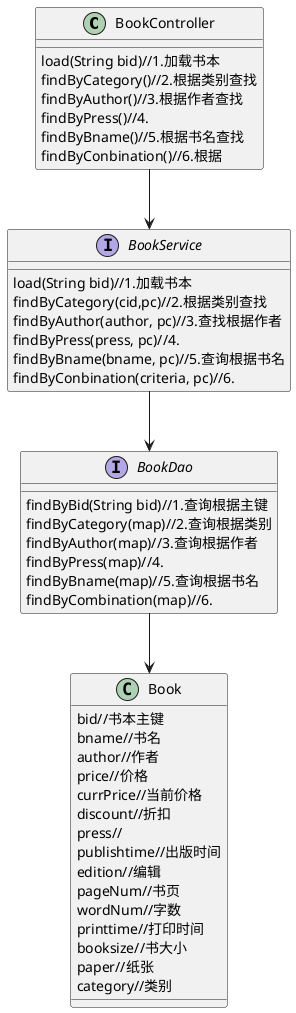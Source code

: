 @startuml

class BookController {
    load(String bid)//1.加载书本
    findByCategory()//2.根据类别查找
    findByAuthor()//3.根据作者查找
    findByPress()//4.
    findByBname()//5.根据书名查找
    findByConbination()//6.根据
}
BookController --> BookService
interface BookService {
    load(String bid)//1.加载书本
    findByCategory(cid,pc)//2.根据类别查找
    findByAuthor(author, pc)//3.查找根据作者
	findByPress(press, pc)//4.
	findByBname(bname, pc)//5.查询根据书名
	findByConbination(criteria, pc)//6.
}
BookService --> BookDao
interface BookDao {
    findByBid(String bid)//1.查询根据主键
    findByCategory(map)//2.查询根据类别
    findByAuthor(map)//3.查询根据作者
    findByPress(map)//4.
    findByBname(map)//5.查询根据书名
    findByCombination(map)//6.
}
BookDao --> Book
class Book{
	bid//书本主键
	bname//书名
	author//作者
	price//价格
	currPrice//当前价格
	discount//折扣
	press//
	publishtime//出版时间
	edition//编辑
	pageNum//书页
	wordNum//字数
	printtime//打印时间
	booksize//书大小
	paper//纸张
	category//类别
}
@enduml